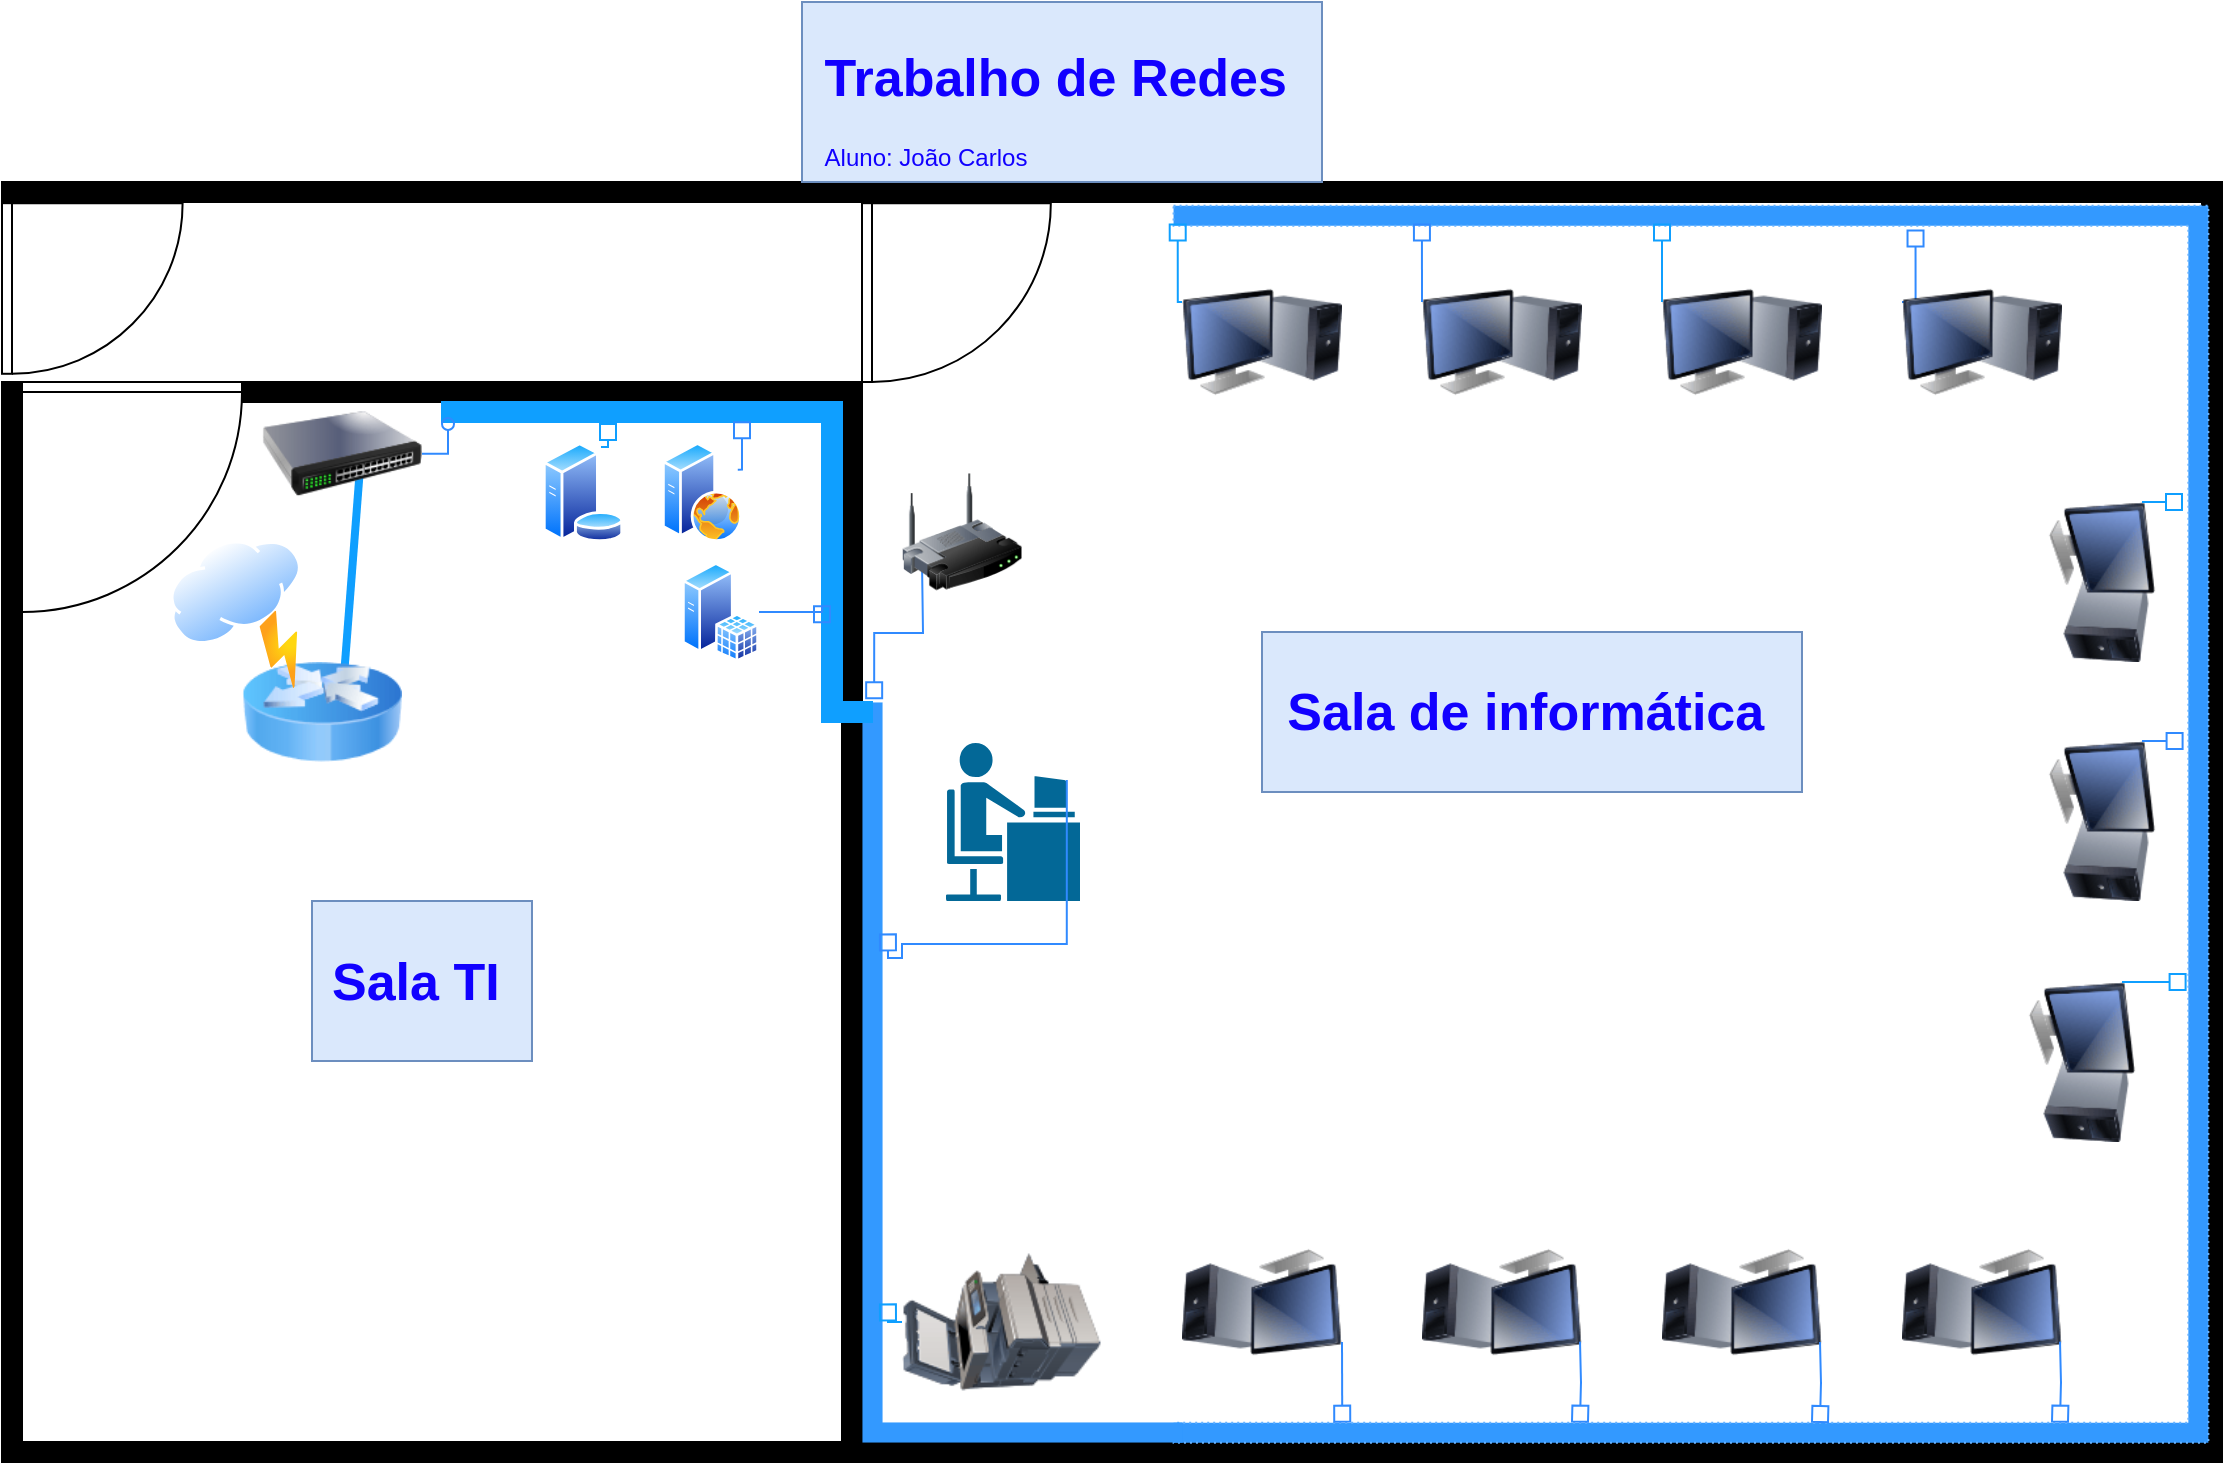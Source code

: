 <mxfile version="22.0.8" type="github">
  <diagram name="Página-1" id="B3KhAklK2BxdYvx4b9fx">
    <mxGraphModel dx="2261" dy="1975" grid="1" gridSize="10" guides="1" tooltips="1" connect="1" arrows="1" fold="1" page="1" pageScale="1" pageWidth="827" pageHeight="1169" math="0" shadow="0">
      <root>
        <mxCell id="0" />
        <mxCell id="1" parent="0" />
        <mxCell id="Eq1TjgOCYjhCAZFe3EHi-13" value="" style="shape=mxgraph.cisco.people.androgenous_person;sketch=0;html=1;pointerEvents=1;dashed=0;fillColor=#036897;strokeColor=#ffffff;strokeWidth=2;verticalLabelPosition=bottom;verticalAlign=top;align=center;outlineConnect=0;direction=east;" parent="1" vertex="1">
          <mxGeometry x="201" y="279.5" width="69" height="81" as="geometry" />
        </mxCell>
        <mxCell id="Eq1TjgOCYjhCAZFe3EHi-17" value="" style="image;html=1;image=img/lib/clip_art/computers/Monitor_Tower_128x128.png;direction=west;" parent="1" vertex="1">
          <mxGeometry x="320" y="520" width="80" height="80" as="geometry" />
        </mxCell>
        <mxCell id="Eq1TjgOCYjhCAZFe3EHi-21" value="" style="verticalLabelPosition=bottom;html=1;verticalAlign=top;align=center;shape=mxgraph.floorplan.wallU;fillColor=strokeColor;direction=south;" parent="1" vertex="1">
          <mxGeometry x="150" width="690" height="640" as="geometry" />
        </mxCell>
        <mxCell id="Eq1TjgOCYjhCAZFe3EHi-25" value="" style="verticalLabelPosition=bottom;html=1;verticalAlign=top;align=center;shape=mxgraph.floorplan.wall;fillColor=strokeColor;direction=south;" parent="1" vertex="1">
          <mxGeometry x="150" y="100" width="10" height="530" as="geometry" />
        </mxCell>
        <mxCell id="Eq1TjgOCYjhCAZFe3EHi-27" value="" style="image;html=1;image=img/lib/clip_art/computers/Monitor_Tower_128x128.png;direction=west;" parent="1" vertex="1">
          <mxGeometry x="440" y="520" width="80" height="80" as="geometry" />
        </mxCell>
        <mxCell id="Eq1TjgOCYjhCAZFe3EHi-29" value="" style="image;html=1;image=img/lib/clip_art/computers/Monitor_Tower_128x128.png;direction=west;" parent="1" vertex="1">
          <mxGeometry x="560" y="520" width="80" height="80" as="geometry" />
        </mxCell>
        <mxCell id="Eq1TjgOCYjhCAZFe3EHi-30" value="" style="image;html=1;image=img/lib/clip_art/computers/Monitor_Tower_128x128.png;direction=west;" parent="1" vertex="1">
          <mxGeometry x="680" y="520" width="80" height="80" as="geometry" />
        </mxCell>
        <mxCell id="Eq1TjgOCYjhCAZFe3EHi-31" value="" style="image;html=1;image=img/lib/clip_art/computers/Monitor_Tower_128x128.png;direction=south;" parent="1" vertex="1">
          <mxGeometry x="730" y="400" width="80" height="80" as="geometry" />
        </mxCell>
        <mxCell id="Eq1TjgOCYjhCAZFe3EHi-32" value="" style="image;html=1;image=img/lib/clip_art/computers/Monitor_Tower_128x128.png;direction=south;" parent="1" vertex="1">
          <mxGeometry x="740" y="279.5" width="80" height="80" as="geometry" />
        </mxCell>
        <mxCell id="Eq1TjgOCYjhCAZFe3EHi-33" value="" style="image;html=1;image=img/lib/clip_art/computers/Monitor_Tower_128x128.png;direction=south;" parent="1" vertex="1">
          <mxGeometry x="740" y="160" width="80" height="80" as="geometry" />
        </mxCell>
        <mxCell id="Eq1TjgOCYjhCAZFe3EHi-35" value="" style="image;html=1;image=img/lib/clip_art/computers/Monitor_Tower_128x128.png;direction=east;" parent="1" vertex="1">
          <mxGeometry x="320" y="40" width="80" height="80" as="geometry" />
        </mxCell>
        <mxCell id="Eq1TjgOCYjhCAZFe3EHi-39" value="" style="image;html=1;image=img/lib/clip_art/computers/Monitor_Tower_128x128.png;direction=east;" parent="1" vertex="1">
          <mxGeometry x="440" y="40" width="80" height="80" as="geometry" />
        </mxCell>
        <mxCell id="Eq1TjgOCYjhCAZFe3EHi-40" value="" style="image;html=1;image=img/lib/clip_art/computers/Monitor_Tower_128x128.png;direction=east;" parent="1" vertex="1">
          <mxGeometry x="560" y="40" width="80" height="80" as="geometry" />
        </mxCell>
        <mxCell id="Eq1TjgOCYjhCAZFe3EHi-42" value="" style="verticalLabelPosition=bottom;html=1;verticalAlign=top;align=center;shape=mxgraph.floorplan.wallU;fillColor=#3399FF;rotation=90;strokeWidth=1;strokeColor=#66B2FF;dashed=1;dashPattern=1 2;" parent="1" vertex="1">
          <mxGeometry x="265.29" y="62.42" width="618.39" height="517.4" as="geometry" />
        </mxCell>
        <mxCell id="Eq1TjgOCYjhCAZFe3EHi-43" value="" style="verticalLabelPosition=bottom;html=1;verticalAlign=top;align=center;shape=mxgraph.floorplan.wallCorner;fillColor=strokeColor;direction=north;strokeColor=#3399FF;strokeWidth=0;" parent="1" vertex="1">
          <mxGeometry x="160" y="260" width="160" height="370" as="geometry" />
        </mxCell>
        <mxCell id="Eq1TjgOCYjhCAZFe3EHi-50" style="edgeStyle=orthogonalEdgeStyle;rounded=0;orthogonalLoop=1;jettySize=auto;html=1;exitX=0;exitY=0.25;exitDx=0;exitDy=0;entryX=0.983;entryY=0.837;entryDx=0;entryDy=0;entryPerimeter=0;endArrow=box;endFill=0;strokeColor=#308AFF;" parent="1" source="Eq1TjgOCYjhCAZFe3EHi-17" target="Eq1TjgOCYjhCAZFe3EHi-42" edge="1">
          <mxGeometry relative="1" as="geometry" />
        </mxCell>
        <mxCell id="Eq1TjgOCYjhCAZFe3EHi-51" style="edgeStyle=orthogonalEdgeStyle;rounded=0;orthogonalLoop=1;jettySize=auto;html=1;exitX=0;exitY=0.25;exitDx=0;exitDy=0;entryX=0.983;entryY=0.837;entryDx=0;entryDy=0;entryPerimeter=0;endArrow=box;endFill=0;strokeColor=#308AFF;" parent="1" edge="1">
          <mxGeometry relative="1" as="geometry">
            <mxPoint x="519" y="579.82" as="sourcePoint" />
            <mxPoint x="519" y="619.82" as="targetPoint" />
          </mxGeometry>
        </mxCell>
        <mxCell id="Eq1TjgOCYjhCAZFe3EHi-52" style="edgeStyle=orthogonalEdgeStyle;rounded=0;orthogonalLoop=1;jettySize=auto;html=1;exitX=0;exitY=0.25;exitDx=0;exitDy=0;entryX=0.983;entryY=0.837;entryDx=0;entryDy=0;entryPerimeter=0;endArrow=box;endFill=0;strokeColor=#308AFF;" parent="1" edge="1">
          <mxGeometry relative="1" as="geometry">
            <mxPoint x="639" y="580" as="sourcePoint" />
            <mxPoint x="639" y="620" as="targetPoint" />
          </mxGeometry>
        </mxCell>
        <mxCell id="Eq1TjgOCYjhCAZFe3EHi-53" style="edgeStyle=orthogonalEdgeStyle;rounded=0;orthogonalLoop=1;jettySize=auto;html=1;exitX=0;exitY=0.25;exitDx=0;exitDy=0;entryX=0.983;entryY=0.837;entryDx=0;entryDy=0;entryPerimeter=0;endArrow=box;endFill=0;strokeColor=#308AFF;" parent="1" edge="1">
          <mxGeometry relative="1" as="geometry">
            <mxPoint x="759" y="579.82" as="sourcePoint" />
            <mxPoint x="759" y="619.82" as="targetPoint" />
          </mxGeometry>
        </mxCell>
        <mxCell id="Eq1TjgOCYjhCAZFe3EHi-54" style="edgeStyle=orthogonalEdgeStyle;rounded=0;orthogonalLoop=1;jettySize=auto;html=1;exitX=0.89;exitY=0.24;exitDx=0;exitDy=0;endArrow=box;endFill=0;strokeColor=#308AFF;exitPerimeter=0;entryX=0.686;entryY=0.081;entryDx=0;entryDy=0;entryPerimeter=0;" parent="1" source="Eq1TjgOCYjhCAZFe3EHi-13" target="Eq1TjgOCYjhCAZFe3EHi-43" edge="1">
          <mxGeometry relative="1" as="geometry">
            <mxPoint x="270" y="390" as="sourcePoint" />
            <mxPoint x="270" y="430" as="targetPoint" />
            <Array as="points">
              <mxPoint x="262" y="381" />
              <mxPoint x="180" y="381" />
              <mxPoint x="180" y="388" />
              <mxPoint x="173" y="388" />
            </Array>
          </mxGeometry>
        </mxCell>
        <mxCell id="Eq1TjgOCYjhCAZFe3EHi-63" style="edgeStyle=orthogonalEdgeStyle;rounded=0;orthogonalLoop=1;jettySize=auto;html=1;exitX=0;exitY=0.25;exitDx=0;exitDy=0;entryX=0.628;entryY=0.022;entryDx=0;entryDy=0;entryPerimeter=0;strokeColor=#0F9FFF;endArrow=box;endFill=0;" parent="1" source="Eq1TjgOCYjhCAZFe3EHi-31" target="Eq1TjgOCYjhCAZFe3EHi-42" edge="1">
          <mxGeometry relative="1" as="geometry" />
        </mxCell>
        <mxCell id="Eq1TjgOCYjhCAZFe3EHi-64" style="edgeStyle=orthogonalEdgeStyle;rounded=0;orthogonalLoop=1;jettySize=auto;html=1;exitX=0;exitY=0.25;exitDx=0;exitDy=0;strokeColor=#308AFF;endArrow=box;endFill=0;entryX=0.434;entryY=0.025;entryDx=0;entryDy=0;entryPerimeter=0;" parent="1" source="Eq1TjgOCYjhCAZFe3EHi-32" target="Eq1TjgOCYjhCAZFe3EHi-42" edge="1">
          <mxGeometry relative="1" as="geometry">
            <mxPoint x="810" y="280" as="targetPoint" />
            <Array as="points" />
          </mxGeometry>
        </mxCell>
        <mxCell id="Eq1TjgOCYjhCAZFe3EHi-65" style="edgeStyle=orthogonalEdgeStyle;rounded=0;orthogonalLoop=1;jettySize=auto;html=1;exitX=0;exitY=0.25;exitDx=0;exitDy=0;entryX=0;entryY=0;entryDx=0;entryDy=0;strokeColor=#0F9FFF;endArrow=box;endFill=0;" parent="1" source="Eq1TjgOCYjhCAZFe3EHi-33" target="Eq1TjgOCYjhCAZFe3EHi-33" edge="1">
          <mxGeometry relative="1" as="geometry" />
        </mxCell>
        <mxCell id="Eq1TjgOCYjhCAZFe3EHi-66" style="edgeStyle=orthogonalEdgeStyle;rounded=0;orthogonalLoop=1;jettySize=auto;html=1;exitX=0;exitY=0.25;exitDx=0;exitDy=0;entryX=0.02;entryY=0.283;entryDx=0;entryDy=0;entryPerimeter=0;strokeColor=#308AFF;endArrow=box;endFill=0;" parent="1" source="Eq1TjgOCYjhCAZFe3EHi-41" target="Eq1TjgOCYjhCAZFe3EHi-42" edge="1">
          <mxGeometry relative="1" as="geometry" />
        </mxCell>
        <mxCell id="Eq1TjgOCYjhCAZFe3EHi-68" style="edgeStyle=orthogonalEdgeStyle;rounded=0;orthogonalLoop=1;jettySize=auto;html=1;exitX=0;exitY=0.25;exitDx=0;exitDy=0;entryX=0.015;entryY=0.528;entryDx=0;entryDy=0;entryPerimeter=0;strokeColor=#0F9FFF;endArrow=box;endFill=0;" parent="1" source="Eq1TjgOCYjhCAZFe3EHi-40" target="Eq1TjgOCYjhCAZFe3EHi-42" edge="1">
          <mxGeometry relative="1" as="geometry" />
        </mxCell>
        <mxCell id="Eq1TjgOCYjhCAZFe3EHi-69" style="edgeStyle=orthogonalEdgeStyle;rounded=0;orthogonalLoop=1;jettySize=auto;html=1;exitX=0;exitY=0.25;exitDx=0;exitDy=0;entryX=0.015;entryY=0.76;entryDx=0;entryDy=0;entryPerimeter=0;strokeColor=#308AFF;endArrow=box;endFill=0;" parent="1" source="Eq1TjgOCYjhCAZFe3EHi-39" target="Eq1TjgOCYjhCAZFe3EHi-42" edge="1">
          <mxGeometry relative="1" as="geometry" />
        </mxCell>
        <mxCell id="Eq1TjgOCYjhCAZFe3EHi-70" style="edgeStyle=orthogonalEdgeStyle;rounded=0;orthogonalLoop=1;jettySize=auto;html=1;exitX=0;exitY=0.25;exitDx=0;exitDy=0;entryX=0.015;entryY=0.996;entryDx=0;entryDy=0;entryPerimeter=0;strokeColor=#0F9FFF;endArrow=box;endFill=0;" parent="1" source="Eq1TjgOCYjhCAZFe3EHi-35" target="Eq1TjgOCYjhCAZFe3EHi-42" edge="1">
          <mxGeometry relative="1" as="geometry" />
        </mxCell>
        <mxCell id="Eq1TjgOCYjhCAZFe3EHi-72" style="edgeStyle=orthogonalEdgeStyle;rounded=0;orthogonalLoop=1;jettySize=auto;html=1;exitX=0;exitY=0.5;exitDx=0;exitDy=0;entryX=1.005;entryY=0.038;entryDx=0;entryDy=0;entryPerimeter=0;strokeColor=#308AFF;endArrow=box;endFill=0;" parent="1" target="Eq1TjgOCYjhCAZFe3EHi-43" edge="1">
          <mxGeometry relative="1" as="geometry">
            <mxPoint x="190" y="190" as="sourcePoint" />
          </mxGeometry>
        </mxCell>
        <mxCell id="Eq1TjgOCYjhCAZFe3EHi-73" value="" style="image;html=1;image=img/lib/clip_art/computers/Printer_Commercial_128x128.png;direction=north;" parent="1" vertex="1">
          <mxGeometry x="180" y="530" width="100" height="80" as="geometry" />
        </mxCell>
        <mxCell id="Eq1TjgOCYjhCAZFe3EHi-78" style="edgeStyle=orthogonalEdgeStyle;rounded=0;orthogonalLoop=1;jettySize=auto;html=1;exitX=0.5;exitY=0;exitDx=0;exitDy=0;entryX=0.186;entryY=0.081;entryDx=0;entryDy=0;entryPerimeter=0;strokeColor=#0F9FFF;endArrow=box;endFill=0;" parent="1" source="Eq1TjgOCYjhCAZFe3EHi-73" target="Eq1TjgOCYjhCAZFe3EHi-43" edge="1">
          <mxGeometry relative="1" as="geometry" />
        </mxCell>
        <mxCell id="Eq1TjgOCYjhCAZFe3EHi-41" value="" style="image;html=1;image=img/lib/clip_art/computers/Monitor_Tower_128x128.png;direction=east;flipV=0;flipH=0;rotation=0;" parent="1" vertex="1">
          <mxGeometry x="680" y="40" width="80" height="80" as="geometry" />
        </mxCell>
        <mxCell id="Eq1TjgOCYjhCAZFe3EHi-80" value="" style="verticalLabelPosition=bottom;html=1;verticalAlign=top;align=center;shape=mxgraph.floorplan.wallCorner;fillColor=strokeColor;direction=north" parent="1" vertex="1">
          <mxGeometry x="-270" y="100" width="420" height="540" as="geometry" />
        </mxCell>
        <mxCell id="Eq1TjgOCYjhCAZFe3EHi-81" value="" style="verticalLabelPosition=bottom;html=1;verticalAlign=top;align=center;shape=mxgraph.floorplan.wall;fillColor=strokeColor;" parent="1" vertex="1">
          <mxGeometry x="-150" y="100" width="300" height="10" as="geometry" />
        </mxCell>
        <mxCell id="Eq1TjgOCYjhCAZFe3EHi-83" value="" style="verticalLabelPosition=bottom;html=1;verticalAlign=top;align=center;shape=mxgraph.floorplan.doorLeft;aspect=fixed;" parent="1" vertex="1">
          <mxGeometry x="-260" y="100" width="110" height="116.88" as="geometry" />
        </mxCell>
        <mxCell id="Eq1TjgOCYjhCAZFe3EHi-84" value="" style="verticalLabelPosition=bottom;html=1;verticalAlign=top;align=center;shape=mxgraph.floorplan.doorRight;aspect=fixed;direction=north;" parent="1" vertex="1">
          <mxGeometry x="160" y="10.59" width="95" height="89.41" as="geometry" />
        </mxCell>
        <mxCell id="Eq1TjgOCYjhCAZFe3EHi-86" value="" style="verticalLabelPosition=bottom;html=1;verticalAlign=top;align=center;shape=mxgraph.floorplan.wall;fillColor=strokeColor;" parent="1" vertex="1">
          <mxGeometry x="-270" width="420" height="10" as="geometry" />
        </mxCell>
        <mxCell id="Eq1TjgOCYjhCAZFe3EHi-87" value="" style="verticalLabelPosition=bottom;html=1;verticalAlign=top;align=center;shape=mxgraph.floorplan.doorRight;aspect=fixed;direction=north;" parent="1" vertex="1">
          <mxGeometry x="-270" y="10.59" width="90.63" height="85.3" as="geometry" />
        </mxCell>
        <mxCell id="Eq1TjgOCYjhCAZFe3EHi-88" value="" style="verticalLabelPosition=bottom;html=1;verticalAlign=top;align=center;shape=mxgraph.floorplan.wallCorner;fillColor=strokeColor;direction=south;strokeColor=#0F9FFF;" parent="1" vertex="1">
          <mxGeometry x="-50" y="110" width="200" height="160" as="geometry" />
        </mxCell>
        <mxCell id="Eq1TjgOCYjhCAZFe3EHi-89" value="" style="verticalLabelPosition=bottom;html=1;verticalAlign=top;align=center;shape=mxgraph.floorplan.wall;fillColor=strokeColor;strokeColor=#0F9FFF;" parent="1" vertex="1">
          <mxGeometry x="145" y="260" width="20" height="10" as="geometry" />
        </mxCell>
        <mxCell id="Eq1TjgOCYjhCAZFe3EHi-92" value="" style="endArrow=box;html=1;rounded=0;strokeWidth=4;endFill=0;startArrow=box;startFill=0;entryX=0.625;entryY=0.426;entryDx=0;entryDy=0;entryPerimeter=0;strokeColor=#0F9FFF;" parent="1" target="Eq1TjgOCYjhCAZFe3EHi-91" edge="1">
          <mxGeometry width="50" height="50" relative="1" as="geometry">
            <mxPoint x="-100" y="260" as="sourcePoint" />
            <mxPoint x="-35" y="310.5" as="targetPoint" />
          </mxGeometry>
        </mxCell>
        <mxCell id="Eq1TjgOCYjhCAZFe3EHi-90" value="" style="image;html=1;image=img/lib/clip_art/networking/Router_Icon_128x128.png" parent="1" vertex="1">
          <mxGeometry x="-150" y="225" width="80" height="80" as="geometry" />
        </mxCell>
        <mxCell id="Eq1TjgOCYjhCAZFe3EHi-91" value="" style="image;html=1;image=img/lib/clip_art/networking/Switch_128x128.png;direction=east;" parent="1" vertex="1">
          <mxGeometry x="-140" y="95.89" width="80" height="80" as="geometry" />
        </mxCell>
        <mxCell id="Eq1TjgOCYjhCAZFe3EHi-93" style="edgeStyle=orthogonalEdgeStyle;rounded=0;orthogonalLoop=1;jettySize=auto;html=1;exitX=1;exitY=0.5;exitDx=0;exitDy=0;entryX=0.069;entryY=0.985;entryDx=0;entryDy=0;entryPerimeter=0;strokeColor=#308AFF;endArrow=oval;endFill=0;" parent="1" source="Eq1TjgOCYjhCAZFe3EHi-91" target="Eq1TjgOCYjhCAZFe3EHi-88" edge="1">
          <mxGeometry relative="1" as="geometry" />
        </mxCell>
        <mxCell id="Eq1TjgOCYjhCAZFe3EHi-94" value="" style="image;aspect=fixed;perimeter=ellipsePerimeter;html=1;align=center;shadow=0;dashed=0;spacingTop=3;image=img/lib/active_directory/internet_cloud.svg;rotation=-30;" parent="1" vertex="1">
          <mxGeometry x="-190" y="180" width="71.43" height="45" as="geometry" />
        </mxCell>
        <mxCell id="Eq1TjgOCYjhCAZFe3EHi-95" value="" style="image;aspect=fixed;html=1;points=[];align=center;fontSize=12;image=img/lib/azure2/general/Power.svg;rotation=-45;" parent="1" vertex="1">
          <mxGeometry x="-140" y="216.88" width="22" height="34" as="geometry" />
        </mxCell>
        <mxCell id="Eq1TjgOCYjhCAZFe3EHi-96" value="" style="image;aspect=fixed;perimeter=ellipsePerimeter;html=1;align=center;shadow=0;dashed=0;spacingTop=3;image=img/lib/active_directory/sql_server.svg;" parent="1" vertex="1">
          <mxGeometry x="70" y="190" width="38.5" height="50" as="geometry" />
        </mxCell>
        <mxCell id="Eq1TjgOCYjhCAZFe3EHi-97" value="" style="image;aspect=fixed;perimeter=ellipsePerimeter;html=1;align=center;shadow=0;dashed=0;spacingTop=3;image=img/lib/active_directory/web_server.svg;" parent="1" vertex="1">
          <mxGeometry x="60" y="130" width="40" height="50" as="geometry" />
        </mxCell>
        <mxCell id="Eq1TjgOCYjhCAZFe3EHi-98" value="" style="image;aspect=fixed;perimeter=ellipsePerimeter;html=1;align=center;shadow=0;dashed=0;spacingTop=3;image=img/lib/active_directory/database_server.svg;" parent="1" vertex="1">
          <mxGeometry y="130" width="41" height="50" as="geometry" />
        </mxCell>
        <mxCell id="Eq1TjgOCYjhCAZFe3EHi-99" style="edgeStyle=orthogonalEdgeStyle;rounded=0;orthogonalLoop=1;jettySize=auto;html=1;exitX=0.75;exitY=0;exitDx=0;exitDy=0;entryX=0.069;entryY=0.585;entryDx=0;entryDy=0;entryPerimeter=0;strokeColor=#0F9FFF;endArrow=box;endFill=0;" parent="1" source="Eq1TjgOCYjhCAZFe3EHi-98" target="Eq1TjgOCYjhCAZFe3EHi-88" edge="1">
          <mxGeometry relative="1" as="geometry" />
        </mxCell>
        <mxCell id="Eq1TjgOCYjhCAZFe3EHi-102" style="edgeStyle=orthogonalEdgeStyle;rounded=0;orthogonalLoop=1;jettySize=auto;html=1;exitX=1;exitY=0.25;exitDx=0;exitDy=0;entryX=0.063;entryY=0.25;entryDx=0;entryDy=0;entryPerimeter=0;strokeColor=#308AFF;endArrow=box;endFill=0;" parent="1" source="Eq1TjgOCYjhCAZFe3EHi-97" target="Eq1TjgOCYjhCAZFe3EHi-88" edge="1">
          <mxGeometry relative="1" as="geometry" />
        </mxCell>
        <mxCell id="Eq1TjgOCYjhCAZFe3EHi-105" style="edgeStyle=orthogonalEdgeStyle;rounded=0;orthogonalLoop=1;jettySize=auto;html=1;exitX=1;exitY=0.5;exitDx=0;exitDy=0;entryX=0.688;entryY=0.05;entryDx=0;entryDy=0;entryPerimeter=0;strokeColor=#308AFF;endArrow=box;endFill=0;" parent="1" source="Eq1TjgOCYjhCAZFe3EHi-96" target="Eq1TjgOCYjhCAZFe3EHi-88" edge="1">
          <mxGeometry relative="1" as="geometry" />
        </mxCell>
        <mxCell id="Eq1TjgOCYjhCAZFe3EHi-106" value="" style="image;html=1;image=img/lib/clip_art/networking/Wireless_Router_128x128.png" parent="1" vertex="1">
          <mxGeometry x="180" y="140" width="60" height="70" as="geometry" />
        </mxCell>
        <mxCell id="I-MDrXy2qqDqrKXqqbzf-1" value="&lt;h1 style=&quot;font-size: 26px;&quot;&gt;&lt;font color=&quot;#1100ff&quot;&gt;Sala de informática&amp;nbsp;&lt;/font&gt;&lt;/h1&gt;" style="text;html=1;align=center;verticalAlign=middle;resizable=0;points=[];autosize=1;strokeColor=#6c8ebf;fillColor=#dae8fc;" vertex="1" parent="1">
          <mxGeometry x="360" y="225" width="270" height="80" as="geometry" />
        </mxCell>
        <mxCell id="I-MDrXy2qqDqrKXqqbzf-3" value="&lt;h1 style=&quot;font-size: 26px;&quot;&gt;&lt;font color=&quot;#1100ff&quot;&gt;Sala TI&amp;nbsp;&lt;/font&gt;&lt;/h1&gt;" style="text;html=1;align=center;verticalAlign=middle;resizable=0;points=[];autosize=1;strokeColor=#6c8ebf;fillColor=#dae8fc;" vertex="1" parent="1">
          <mxGeometry x="-115" y="359.5" width="110" height="80" as="geometry" />
        </mxCell>
        <mxCell id="I-MDrXy2qqDqrKXqqbzf-5" value="&lt;h1 style=&quot;font-size: 26px;&quot;&gt;&lt;font color=&quot;#1100ff&quot;&gt;Trabalho de Redes&amp;nbsp;&lt;/font&gt;&lt;/h1&gt;&lt;div style=&quot;text-align: left;&quot;&gt;&lt;font color=&quot;#1100ff&quot;&gt;Aluno: João Carlos&lt;/font&gt;&lt;/div&gt;" style="text;html=1;align=center;verticalAlign=middle;resizable=0;points=[];autosize=1;strokeColor=#6c8ebf;fillColor=#dae8fc;" vertex="1" parent="1">
          <mxGeometry x="130" y="-90" width="260" height="90" as="geometry" />
        </mxCell>
      </root>
    </mxGraphModel>
  </diagram>
</mxfile>
